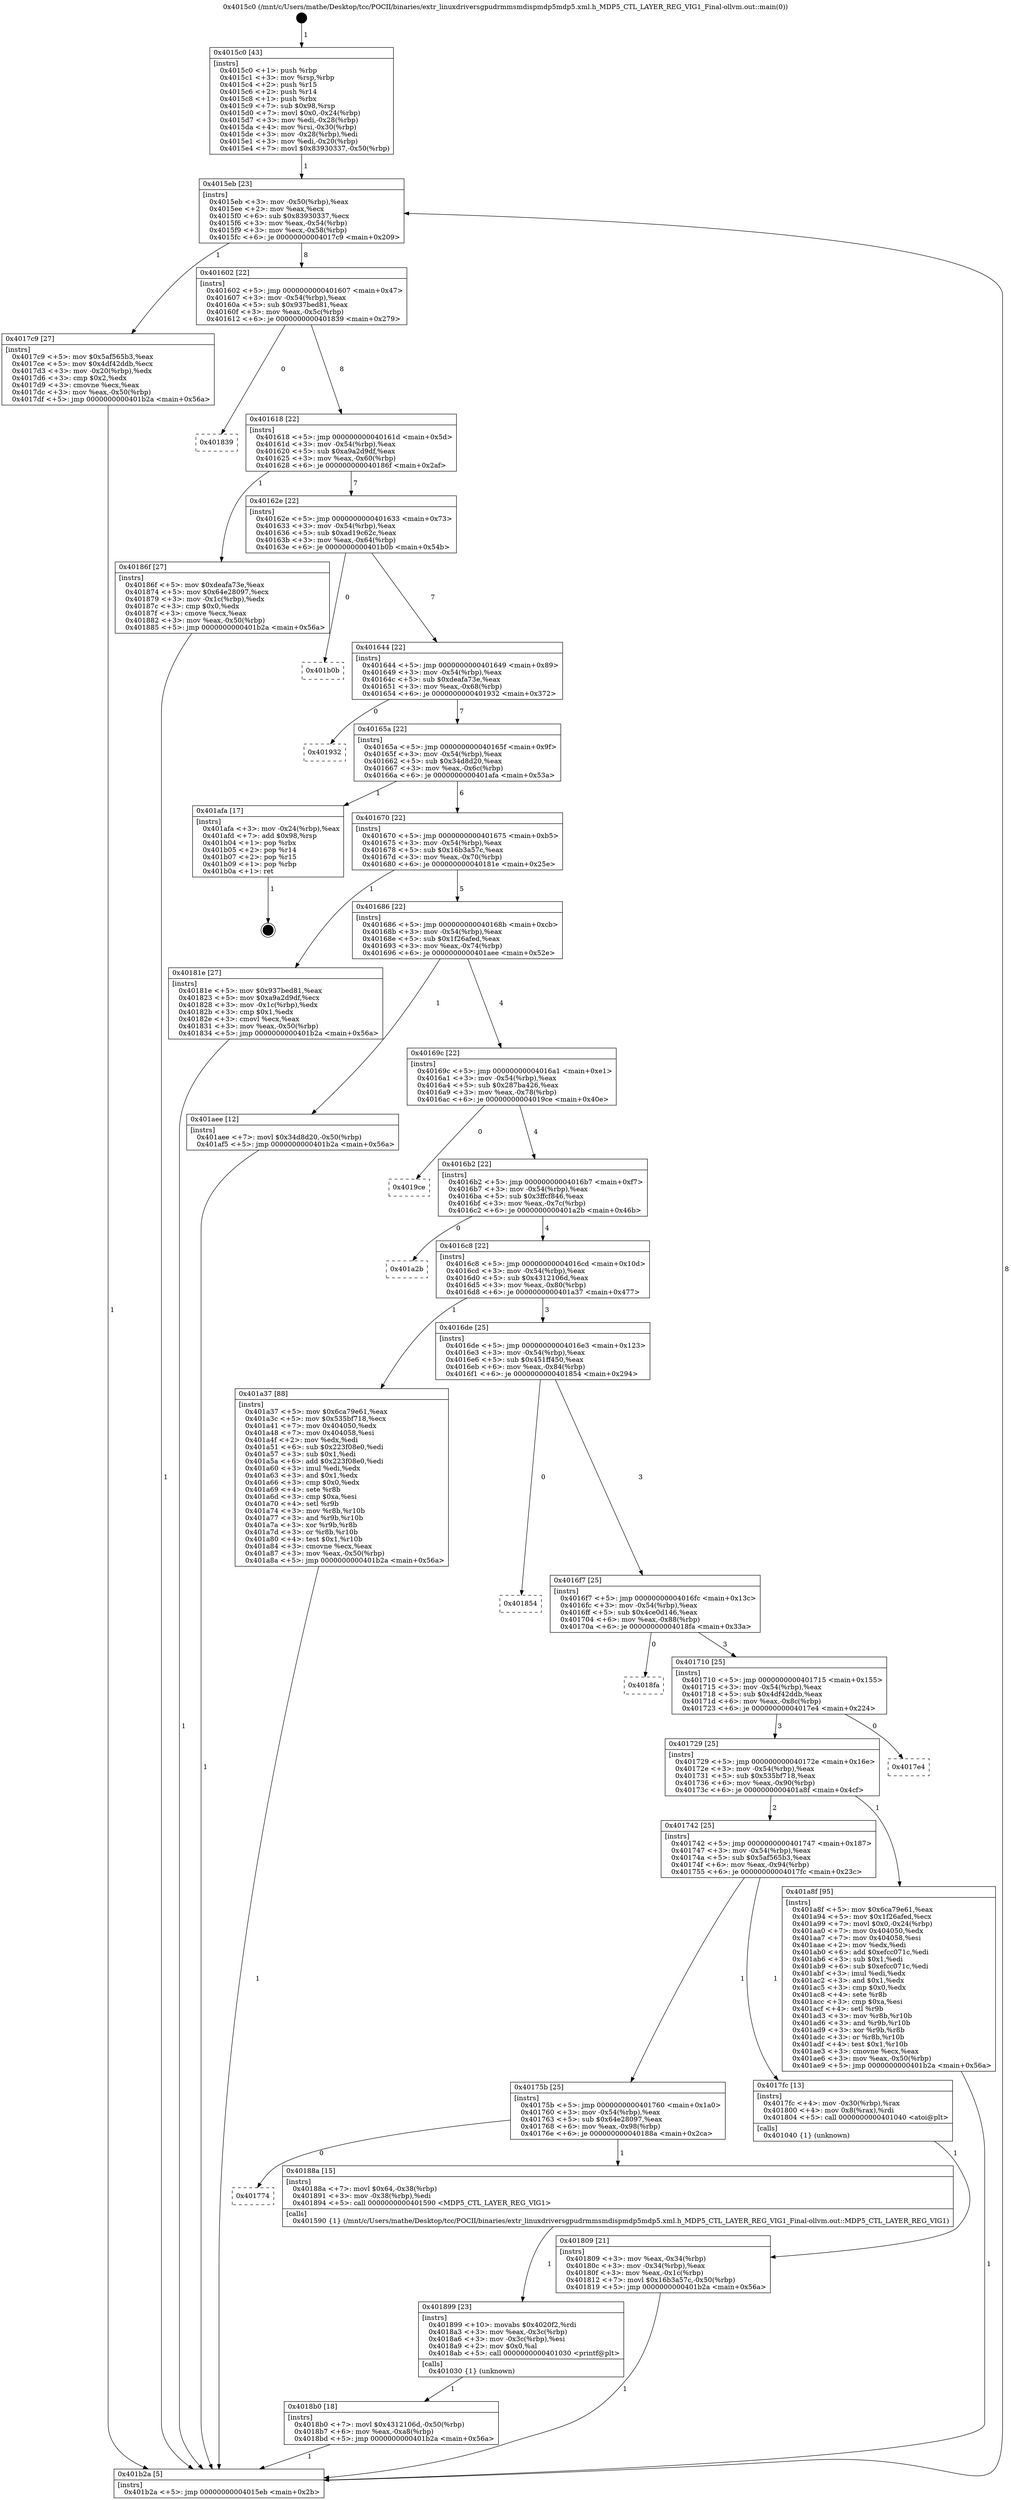 digraph "0x4015c0" {
  label = "0x4015c0 (/mnt/c/Users/mathe/Desktop/tcc/POCII/binaries/extr_linuxdriversgpudrmmsmdispmdp5mdp5.xml.h_MDP5_CTL_LAYER_REG_VIG1_Final-ollvm.out::main(0))"
  labelloc = "t"
  node[shape=record]

  Entry [label="",width=0.3,height=0.3,shape=circle,fillcolor=black,style=filled]
  "0x4015eb" [label="{
     0x4015eb [23]\l
     | [instrs]\l
     &nbsp;&nbsp;0x4015eb \<+3\>: mov -0x50(%rbp),%eax\l
     &nbsp;&nbsp;0x4015ee \<+2\>: mov %eax,%ecx\l
     &nbsp;&nbsp;0x4015f0 \<+6\>: sub $0x83930337,%ecx\l
     &nbsp;&nbsp;0x4015f6 \<+3\>: mov %eax,-0x54(%rbp)\l
     &nbsp;&nbsp;0x4015f9 \<+3\>: mov %ecx,-0x58(%rbp)\l
     &nbsp;&nbsp;0x4015fc \<+6\>: je 00000000004017c9 \<main+0x209\>\l
  }"]
  "0x4017c9" [label="{
     0x4017c9 [27]\l
     | [instrs]\l
     &nbsp;&nbsp;0x4017c9 \<+5\>: mov $0x5af565b3,%eax\l
     &nbsp;&nbsp;0x4017ce \<+5\>: mov $0x4df42ddb,%ecx\l
     &nbsp;&nbsp;0x4017d3 \<+3\>: mov -0x20(%rbp),%edx\l
     &nbsp;&nbsp;0x4017d6 \<+3\>: cmp $0x2,%edx\l
     &nbsp;&nbsp;0x4017d9 \<+3\>: cmovne %ecx,%eax\l
     &nbsp;&nbsp;0x4017dc \<+3\>: mov %eax,-0x50(%rbp)\l
     &nbsp;&nbsp;0x4017df \<+5\>: jmp 0000000000401b2a \<main+0x56a\>\l
  }"]
  "0x401602" [label="{
     0x401602 [22]\l
     | [instrs]\l
     &nbsp;&nbsp;0x401602 \<+5\>: jmp 0000000000401607 \<main+0x47\>\l
     &nbsp;&nbsp;0x401607 \<+3\>: mov -0x54(%rbp),%eax\l
     &nbsp;&nbsp;0x40160a \<+5\>: sub $0x937bed81,%eax\l
     &nbsp;&nbsp;0x40160f \<+3\>: mov %eax,-0x5c(%rbp)\l
     &nbsp;&nbsp;0x401612 \<+6\>: je 0000000000401839 \<main+0x279\>\l
  }"]
  "0x401b2a" [label="{
     0x401b2a [5]\l
     | [instrs]\l
     &nbsp;&nbsp;0x401b2a \<+5\>: jmp 00000000004015eb \<main+0x2b\>\l
  }"]
  "0x4015c0" [label="{
     0x4015c0 [43]\l
     | [instrs]\l
     &nbsp;&nbsp;0x4015c0 \<+1\>: push %rbp\l
     &nbsp;&nbsp;0x4015c1 \<+3\>: mov %rsp,%rbp\l
     &nbsp;&nbsp;0x4015c4 \<+2\>: push %r15\l
     &nbsp;&nbsp;0x4015c6 \<+2\>: push %r14\l
     &nbsp;&nbsp;0x4015c8 \<+1\>: push %rbx\l
     &nbsp;&nbsp;0x4015c9 \<+7\>: sub $0x98,%rsp\l
     &nbsp;&nbsp;0x4015d0 \<+7\>: movl $0x0,-0x24(%rbp)\l
     &nbsp;&nbsp;0x4015d7 \<+3\>: mov %edi,-0x28(%rbp)\l
     &nbsp;&nbsp;0x4015da \<+4\>: mov %rsi,-0x30(%rbp)\l
     &nbsp;&nbsp;0x4015de \<+3\>: mov -0x28(%rbp),%edi\l
     &nbsp;&nbsp;0x4015e1 \<+3\>: mov %edi,-0x20(%rbp)\l
     &nbsp;&nbsp;0x4015e4 \<+7\>: movl $0x83930337,-0x50(%rbp)\l
  }"]
  Exit [label="",width=0.3,height=0.3,shape=circle,fillcolor=black,style=filled,peripheries=2]
  "0x401839" [label="{
     0x401839\l
  }", style=dashed]
  "0x401618" [label="{
     0x401618 [22]\l
     | [instrs]\l
     &nbsp;&nbsp;0x401618 \<+5\>: jmp 000000000040161d \<main+0x5d\>\l
     &nbsp;&nbsp;0x40161d \<+3\>: mov -0x54(%rbp),%eax\l
     &nbsp;&nbsp;0x401620 \<+5\>: sub $0xa9a2d9df,%eax\l
     &nbsp;&nbsp;0x401625 \<+3\>: mov %eax,-0x60(%rbp)\l
     &nbsp;&nbsp;0x401628 \<+6\>: je 000000000040186f \<main+0x2af\>\l
  }"]
  "0x4018b0" [label="{
     0x4018b0 [18]\l
     | [instrs]\l
     &nbsp;&nbsp;0x4018b0 \<+7\>: movl $0x4312106d,-0x50(%rbp)\l
     &nbsp;&nbsp;0x4018b7 \<+6\>: mov %eax,-0xa8(%rbp)\l
     &nbsp;&nbsp;0x4018bd \<+5\>: jmp 0000000000401b2a \<main+0x56a\>\l
  }"]
  "0x40186f" [label="{
     0x40186f [27]\l
     | [instrs]\l
     &nbsp;&nbsp;0x40186f \<+5\>: mov $0xdeafa73e,%eax\l
     &nbsp;&nbsp;0x401874 \<+5\>: mov $0x64e28097,%ecx\l
     &nbsp;&nbsp;0x401879 \<+3\>: mov -0x1c(%rbp),%edx\l
     &nbsp;&nbsp;0x40187c \<+3\>: cmp $0x0,%edx\l
     &nbsp;&nbsp;0x40187f \<+3\>: cmove %ecx,%eax\l
     &nbsp;&nbsp;0x401882 \<+3\>: mov %eax,-0x50(%rbp)\l
     &nbsp;&nbsp;0x401885 \<+5\>: jmp 0000000000401b2a \<main+0x56a\>\l
  }"]
  "0x40162e" [label="{
     0x40162e [22]\l
     | [instrs]\l
     &nbsp;&nbsp;0x40162e \<+5\>: jmp 0000000000401633 \<main+0x73\>\l
     &nbsp;&nbsp;0x401633 \<+3\>: mov -0x54(%rbp),%eax\l
     &nbsp;&nbsp;0x401636 \<+5\>: sub $0xad19c62c,%eax\l
     &nbsp;&nbsp;0x40163b \<+3\>: mov %eax,-0x64(%rbp)\l
     &nbsp;&nbsp;0x40163e \<+6\>: je 0000000000401b0b \<main+0x54b\>\l
  }"]
  "0x401899" [label="{
     0x401899 [23]\l
     | [instrs]\l
     &nbsp;&nbsp;0x401899 \<+10\>: movabs $0x4020f2,%rdi\l
     &nbsp;&nbsp;0x4018a3 \<+3\>: mov %eax,-0x3c(%rbp)\l
     &nbsp;&nbsp;0x4018a6 \<+3\>: mov -0x3c(%rbp),%esi\l
     &nbsp;&nbsp;0x4018a9 \<+2\>: mov $0x0,%al\l
     &nbsp;&nbsp;0x4018ab \<+5\>: call 0000000000401030 \<printf@plt\>\l
     | [calls]\l
     &nbsp;&nbsp;0x401030 \{1\} (unknown)\l
  }"]
  "0x401b0b" [label="{
     0x401b0b\l
  }", style=dashed]
  "0x401644" [label="{
     0x401644 [22]\l
     | [instrs]\l
     &nbsp;&nbsp;0x401644 \<+5\>: jmp 0000000000401649 \<main+0x89\>\l
     &nbsp;&nbsp;0x401649 \<+3\>: mov -0x54(%rbp),%eax\l
     &nbsp;&nbsp;0x40164c \<+5\>: sub $0xdeafa73e,%eax\l
     &nbsp;&nbsp;0x401651 \<+3\>: mov %eax,-0x68(%rbp)\l
     &nbsp;&nbsp;0x401654 \<+6\>: je 0000000000401932 \<main+0x372\>\l
  }"]
  "0x401774" [label="{
     0x401774\l
  }", style=dashed]
  "0x401932" [label="{
     0x401932\l
  }", style=dashed]
  "0x40165a" [label="{
     0x40165a [22]\l
     | [instrs]\l
     &nbsp;&nbsp;0x40165a \<+5\>: jmp 000000000040165f \<main+0x9f\>\l
     &nbsp;&nbsp;0x40165f \<+3\>: mov -0x54(%rbp),%eax\l
     &nbsp;&nbsp;0x401662 \<+5\>: sub $0x34d8d20,%eax\l
     &nbsp;&nbsp;0x401667 \<+3\>: mov %eax,-0x6c(%rbp)\l
     &nbsp;&nbsp;0x40166a \<+6\>: je 0000000000401afa \<main+0x53a\>\l
  }"]
  "0x40188a" [label="{
     0x40188a [15]\l
     | [instrs]\l
     &nbsp;&nbsp;0x40188a \<+7\>: movl $0x64,-0x38(%rbp)\l
     &nbsp;&nbsp;0x401891 \<+3\>: mov -0x38(%rbp),%edi\l
     &nbsp;&nbsp;0x401894 \<+5\>: call 0000000000401590 \<MDP5_CTL_LAYER_REG_VIG1\>\l
     | [calls]\l
     &nbsp;&nbsp;0x401590 \{1\} (/mnt/c/Users/mathe/Desktop/tcc/POCII/binaries/extr_linuxdriversgpudrmmsmdispmdp5mdp5.xml.h_MDP5_CTL_LAYER_REG_VIG1_Final-ollvm.out::MDP5_CTL_LAYER_REG_VIG1)\l
  }"]
  "0x401afa" [label="{
     0x401afa [17]\l
     | [instrs]\l
     &nbsp;&nbsp;0x401afa \<+3\>: mov -0x24(%rbp),%eax\l
     &nbsp;&nbsp;0x401afd \<+7\>: add $0x98,%rsp\l
     &nbsp;&nbsp;0x401b04 \<+1\>: pop %rbx\l
     &nbsp;&nbsp;0x401b05 \<+2\>: pop %r14\l
     &nbsp;&nbsp;0x401b07 \<+2\>: pop %r15\l
     &nbsp;&nbsp;0x401b09 \<+1\>: pop %rbp\l
     &nbsp;&nbsp;0x401b0a \<+1\>: ret\l
  }"]
  "0x401670" [label="{
     0x401670 [22]\l
     | [instrs]\l
     &nbsp;&nbsp;0x401670 \<+5\>: jmp 0000000000401675 \<main+0xb5\>\l
     &nbsp;&nbsp;0x401675 \<+3\>: mov -0x54(%rbp),%eax\l
     &nbsp;&nbsp;0x401678 \<+5\>: sub $0x16b3a57c,%eax\l
     &nbsp;&nbsp;0x40167d \<+3\>: mov %eax,-0x70(%rbp)\l
     &nbsp;&nbsp;0x401680 \<+6\>: je 000000000040181e \<main+0x25e\>\l
  }"]
  "0x401809" [label="{
     0x401809 [21]\l
     | [instrs]\l
     &nbsp;&nbsp;0x401809 \<+3\>: mov %eax,-0x34(%rbp)\l
     &nbsp;&nbsp;0x40180c \<+3\>: mov -0x34(%rbp),%eax\l
     &nbsp;&nbsp;0x40180f \<+3\>: mov %eax,-0x1c(%rbp)\l
     &nbsp;&nbsp;0x401812 \<+7\>: movl $0x16b3a57c,-0x50(%rbp)\l
     &nbsp;&nbsp;0x401819 \<+5\>: jmp 0000000000401b2a \<main+0x56a\>\l
  }"]
  "0x40181e" [label="{
     0x40181e [27]\l
     | [instrs]\l
     &nbsp;&nbsp;0x40181e \<+5\>: mov $0x937bed81,%eax\l
     &nbsp;&nbsp;0x401823 \<+5\>: mov $0xa9a2d9df,%ecx\l
     &nbsp;&nbsp;0x401828 \<+3\>: mov -0x1c(%rbp),%edx\l
     &nbsp;&nbsp;0x40182b \<+3\>: cmp $0x1,%edx\l
     &nbsp;&nbsp;0x40182e \<+3\>: cmovl %ecx,%eax\l
     &nbsp;&nbsp;0x401831 \<+3\>: mov %eax,-0x50(%rbp)\l
     &nbsp;&nbsp;0x401834 \<+5\>: jmp 0000000000401b2a \<main+0x56a\>\l
  }"]
  "0x401686" [label="{
     0x401686 [22]\l
     | [instrs]\l
     &nbsp;&nbsp;0x401686 \<+5\>: jmp 000000000040168b \<main+0xcb\>\l
     &nbsp;&nbsp;0x40168b \<+3\>: mov -0x54(%rbp),%eax\l
     &nbsp;&nbsp;0x40168e \<+5\>: sub $0x1f26afed,%eax\l
     &nbsp;&nbsp;0x401693 \<+3\>: mov %eax,-0x74(%rbp)\l
     &nbsp;&nbsp;0x401696 \<+6\>: je 0000000000401aee \<main+0x52e\>\l
  }"]
  "0x40175b" [label="{
     0x40175b [25]\l
     | [instrs]\l
     &nbsp;&nbsp;0x40175b \<+5\>: jmp 0000000000401760 \<main+0x1a0\>\l
     &nbsp;&nbsp;0x401760 \<+3\>: mov -0x54(%rbp),%eax\l
     &nbsp;&nbsp;0x401763 \<+5\>: sub $0x64e28097,%eax\l
     &nbsp;&nbsp;0x401768 \<+6\>: mov %eax,-0x98(%rbp)\l
     &nbsp;&nbsp;0x40176e \<+6\>: je 000000000040188a \<main+0x2ca\>\l
  }"]
  "0x401aee" [label="{
     0x401aee [12]\l
     | [instrs]\l
     &nbsp;&nbsp;0x401aee \<+7\>: movl $0x34d8d20,-0x50(%rbp)\l
     &nbsp;&nbsp;0x401af5 \<+5\>: jmp 0000000000401b2a \<main+0x56a\>\l
  }"]
  "0x40169c" [label="{
     0x40169c [22]\l
     | [instrs]\l
     &nbsp;&nbsp;0x40169c \<+5\>: jmp 00000000004016a1 \<main+0xe1\>\l
     &nbsp;&nbsp;0x4016a1 \<+3\>: mov -0x54(%rbp),%eax\l
     &nbsp;&nbsp;0x4016a4 \<+5\>: sub $0x287ba426,%eax\l
     &nbsp;&nbsp;0x4016a9 \<+3\>: mov %eax,-0x78(%rbp)\l
     &nbsp;&nbsp;0x4016ac \<+6\>: je 00000000004019ce \<main+0x40e\>\l
  }"]
  "0x4017fc" [label="{
     0x4017fc [13]\l
     | [instrs]\l
     &nbsp;&nbsp;0x4017fc \<+4\>: mov -0x30(%rbp),%rax\l
     &nbsp;&nbsp;0x401800 \<+4\>: mov 0x8(%rax),%rdi\l
     &nbsp;&nbsp;0x401804 \<+5\>: call 0000000000401040 \<atoi@plt\>\l
     | [calls]\l
     &nbsp;&nbsp;0x401040 \{1\} (unknown)\l
  }"]
  "0x4019ce" [label="{
     0x4019ce\l
  }", style=dashed]
  "0x4016b2" [label="{
     0x4016b2 [22]\l
     | [instrs]\l
     &nbsp;&nbsp;0x4016b2 \<+5\>: jmp 00000000004016b7 \<main+0xf7\>\l
     &nbsp;&nbsp;0x4016b7 \<+3\>: mov -0x54(%rbp),%eax\l
     &nbsp;&nbsp;0x4016ba \<+5\>: sub $0x3ffcf846,%eax\l
     &nbsp;&nbsp;0x4016bf \<+3\>: mov %eax,-0x7c(%rbp)\l
     &nbsp;&nbsp;0x4016c2 \<+6\>: je 0000000000401a2b \<main+0x46b\>\l
  }"]
  "0x401742" [label="{
     0x401742 [25]\l
     | [instrs]\l
     &nbsp;&nbsp;0x401742 \<+5\>: jmp 0000000000401747 \<main+0x187\>\l
     &nbsp;&nbsp;0x401747 \<+3\>: mov -0x54(%rbp),%eax\l
     &nbsp;&nbsp;0x40174a \<+5\>: sub $0x5af565b3,%eax\l
     &nbsp;&nbsp;0x40174f \<+6\>: mov %eax,-0x94(%rbp)\l
     &nbsp;&nbsp;0x401755 \<+6\>: je 00000000004017fc \<main+0x23c\>\l
  }"]
  "0x401a2b" [label="{
     0x401a2b\l
  }", style=dashed]
  "0x4016c8" [label="{
     0x4016c8 [22]\l
     | [instrs]\l
     &nbsp;&nbsp;0x4016c8 \<+5\>: jmp 00000000004016cd \<main+0x10d\>\l
     &nbsp;&nbsp;0x4016cd \<+3\>: mov -0x54(%rbp),%eax\l
     &nbsp;&nbsp;0x4016d0 \<+5\>: sub $0x4312106d,%eax\l
     &nbsp;&nbsp;0x4016d5 \<+3\>: mov %eax,-0x80(%rbp)\l
     &nbsp;&nbsp;0x4016d8 \<+6\>: je 0000000000401a37 \<main+0x477\>\l
  }"]
  "0x401a8f" [label="{
     0x401a8f [95]\l
     | [instrs]\l
     &nbsp;&nbsp;0x401a8f \<+5\>: mov $0x6ca79e61,%eax\l
     &nbsp;&nbsp;0x401a94 \<+5\>: mov $0x1f26afed,%ecx\l
     &nbsp;&nbsp;0x401a99 \<+7\>: movl $0x0,-0x24(%rbp)\l
     &nbsp;&nbsp;0x401aa0 \<+7\>: mov 0x404050,%edx\l
     &nbsp;&nbsp;0x401aa7 \<+7\>: mov 0x404058,%esi\l
     &nbsp;&nbsp;0x401aae \<+2\>: mov %edx,%edi\l
     &nbsp;&nbsp;0x401ab0 \<+6\>: add $0xefcc071c,%edi\l
     &nbsp;&nbsp;0x401ab6 \<+3\>: sub $0x1,%edi\l
     &nbsp;&nbsp;0x401ab9 \<+6\>: sub $0xefcc071c,%edi\l
     &nbsp;&nbsp;0x401abf \<+3\>: imul %edi,%edx\l
     &nbsp;&nbsp;0x401ac2 \<+3\>: and $0x1,%edx\l
     &nbsp;&nbsp;0x401ac5 \<+3\>: cmp $0x0,%edx\l
     &nbsp;&nbsp;0x401ac8 \<+4\>: sete %r8b\l
     &nbsp;&nbsp;0x401acc \<+3\>: cmp $0xa,%esi\l
     &nbsp;&nbsp;0x401acf \<+4\>: setl %r9b\l
     &nbsp;&nbsp;0x401ad3 \<+3\>: mov %r8b,%r10b\l
     &nbsp;&nbsp;0x401ad6 \<+3\>: and %r9b,%r10b\l
     &nbsp;&nbsp;0x401ad9 \<+3\>: xor %r9b,%r8b\l
     &nbsp;&nbsp;0x401adc \<+3\>: or %r8b,%r10b\l
     &nbsp;&nbsp;0x401adf \<+4\>: test $0x1,%r10b\l
     &nbsp;&nbsp;0x401ae3 \<+3\>: cmovne %ecx,%eax\l
     &nbsp;&nbsp;0x401ae6 \<+3\>: mov %eax,-0x50(%rbp)\l
     &nbsp;&nbsp;0x401ae9 \<+5\>: jmp 0000000000401b2a \<main+0x56a\>\l
  }"]
  "0x401a37" [label="{
     0x401a37 [88]\l
     | [instrs]\l
     &nbsp;&nbsp;0x401a37 \<+5\>: mov $0x6ca79e61,%eax\l
     &nbsp;&nbsp;0x401a3c \<+5\>: mov $0x535bf718,%ecx\l
     &nbsp;&nbsp;0x401a41 \<+7\>: mov 0x404050,%edx\l
     &nbsp;&nbsp;0x401a48 \<+7\>: mov 0x404058,%esi\l
     &nbsp;&nbsp;0x401a4f \<+2\>: mov %edx,%edi\l
     &nbsp;&nbsp;0x401a51 \<+6\>: sub $0x223f08e0,%edi\l
     &nbsp;&nbsp;0x401a57 \<+3\>: sub $0x1,%edi\l
     &nbsp;&nbsp;0x401a5a \<+6\>: add $0x223f08e0,%edi\l
     &nbsp;&nbsp;0x401a60 \<+3\>: imul %edi,%edx\l
     &nbsp;&nbsp;0x401a63 \<+3\>: and $0x1,%edx\l
     &nbsp;&nbsp;0x401a66 \<+3\>: cmp $0x0,%edx\l
     &nbsp;&nbsp;0x401a69 \<+4\>: sete %r8b\l
     &nbsp;&nbsp;0x401a6d \<+3\>: cmp $0xa,%esi\l
     &nbsp;&nbsp;0x401a70 \<+4\>: setl %r9b\l
     &nbsp;&nbsp;0x401a74 \<+3\>: mov %r8b,%r10b\l
     &nbsp;&nbsp;0x401a77 \<+3\>: and %r9b,%r10b\l
     &nbsp;&nbsp;0x401a7a \<+3\>: xor %r9b,%r8b\l
     &nbsp;&nbsp;0x401a7d \<+3\>: or %r8b,%r10b\l
     &nbsp;&nbsp;0x401a80 \<+4\>: test $0x1,%r10b\l
     &nbsp;&nbsp;0x401a84 \<+3\>: cmovne %ecx,%eax\l
     &nbsp;&nbsp;0x401a87 \<+3\>: mov %eax,-0x50(%rbp)\l
     &nbsp;&nbsp;0x401a8a \<+5\>: jmp 0000000000401b2a \<main+0x56a\>\l
  }"]
  "0x4016de" [label="{
     0x4016de [25]\l
     | [instrs]\l
     &nbsp;&nbsp;0x4016de \<+5\>: jmp 00000000004016e3 \<main+0x123\>\l
     &nbsp;&nbsp;0x4016e3 \<+3\>: mov -0x54(%rbp),%eax\l
     &nbsp;&nbsp;0x4016e6 \<+5\>: sub $0x451ff450,%eax\l
     &nbsp;&nbsp;0x4016eb \<+6\>: mov %eax,-0x84(%rbp)\l
     &nbsp;&nbsp;0x4016f1 \<+6\>: je 0000000000401854 \<main+0x294\>\l
  }"]
  "0x401729" [label="{
     0x401729 [25]\l
     | [instrs]\l
     &nbsp;&nbsp;0x401729 \<+5\>: jmp 000000000040172e \<main+0x16e\>\l
     &nbsp;&nbsp;0x40172e \<+3\>: mov -0x54(%rbp),%eax\l
     &nbsp;&nbsp;0x401731 \<+5\>: sub $0x535bf718,%eax\l
     &nbsp;&nbsp;0x401736 \<+6\>: mov %eax,-0x90(%rbp)\l
     &nbsp;&nbsp;0x40173c \<+6\>: je 0000000000401a8f \<main+0x4cf\>\l
  }"]
  "0x401854" [label="{
     0x401854\l
  }", style=dashed]
  "0x4016f7" [label="{
     0x4016f7 [25]\l
     | [instrs]\l
     &nbsp;&nbsp;0x4016f7 \<+5\>: jmp 00000000004016fc \<main+0x13c\>\l
     &nbsp;&nbsp;0x4016fc \<+3\>: mov -0x54(%rbp),%eax\l
     &nbsp;&nbsp;0x4016ff \<+5\>: sub $0x4ce0d146,%eax\l
     &nbsp;&nbsp;0x401704 \<+6\>: mov %eax,-0x88(%rbp)\l
     &nbsp;&nbsp;0x40170a \<+6\>: je 00000000004018fa \<main+0x33a\>\l
  }"]
  "0x4017e4" [label="{
     0x4017e4\l
  }", style=dashed]
  "0x4018fa" [label="{
     0x4018fa\l
  }", style=dashed]
  "0x401710" [label="{
     0x401710 [25]\l
     | [instrs]\l
     &nbsp;&nbsp;0x401710 \<+5\>: jmp 0000000000401715 \<main+0x155\>\l
     &nbsp;&nbsp;0x401715 \<+3\>: mov -0x54(%rbp),%eax\l
     &nbsp;&nbsp;0x401718 \<+5\>: sub $0x4df42ddb,%eax\l
     &nbsp;&nbsp;0x40171d \<+6\>: mov %eax,-0x8c(%rbp)\l
     &nbsp;&nbsp;0x401723 \<+6\>: je 00000000004017e4 \<main+0x224\>\l
  }"]
  Entry -> "0x4015c0" [label=" 1"]
  "0x4015eb" -> "0x4017c9" [label=" 1"]
  "0x4015eb" -> "0x401602" [label=" 8"]
  "0x4017c9" -> "0x401b2a" [label=" 1"]
  "0x4015c0" -> "0x4015eb" [label=" 1"]
  "0x401b2a" -> "0x4015eb" [label=" 8"]
  "0x401afa" -> Exit [label=" 1"]
  "0x401602" -> "0x401839" [label=" 0"]
  "0x401602" -> "0x401618" [label=" 8"]
  "0x401aee" -> "0x401b2a" [label=" 1"]
  "0x401618" -> "0x40186f" [label=" 1"]
  "0x401618" -> "0x40162e" [label=" 7"]
  "0x401a8f" -> "0x401b2a" [label=" 1"]
  "0x40162e" -> "0x401b0b" [label=" 0"]
  "0x40162e" -> "0x401644" [label=" 7"]
  "0x401a37" -> "0x401b2a" [label=" 1"]
  "0x401644" -> "0x401932" [label=" 0"]
  "0x401644" -> "0x40165a" [label=" 7"]
  "0x4018b0" -> "0x401b2a" [label=" 1"]
  "0x40165a" -> "0x401afa" [label=" 1"]
  "0x40165a" -> "0x401670" [label=" 6"]
  "0x401899" -> "0x4018b0" [label=" 1"]
  "0x401670" -> "0x40181e" [label=" 1"]
  "0x401670" -> "0x401686" [label=" 5"]
  "0x40175b" -> "0x401774" [label=" 0"]
  "0x401686" -> "0x401aee" [label=" 1"]
  "0x401686" -> "0x40169c" [label=" 4"]
  "0x40175b" -> "0x40188a" [label=" 1"]
  "0x40169c" -> "0x4019ce" [label=" 0"]
  "0x40169c" -> "0x4016b2" [label=" 4"]
  "0x40188a" -> "0x401899" [label=" 1"]
  "0x4016b2" -> "0x401a2b" [label=" 0"]
  "0x4016b2" -> "0x4016c8" [label=" 4"]
  "0x40181e" -> "0x401b2a" [label=" 1"]
  "0x4016c8" -> "0x401a37" [label=" 1"]
  "0x4016c8" -> "0x4016de" [label=" 3"]
  "0x401809" -> "0x401b2a" [label=" 1"]
  "0x4016de" -> "0x401854" [label=" 0"]
  "0x4016de" -> "0x4016f7" [label=" 3"]
  "0x401742" -> "0x40175b" [label=" 1"]
  "0x4016f7" -> "0x4018fa" [label=" 0"]
  "0x4016f7" -> "0x401710" [label=" 3"]
  "0x401742" -> "0x4017fc" [label=" 1"]
  "0x401710" -> "0x4017e4" [label=" 0"]
  "0x401710" -> "0x401729" [label=" 3"]
  "0x4017fc" -> "0x401809" [label=" 1"]
  "0x401729" -> "0x401a8f" [label=" 1"]
  "0x401729" -> "0x401742" [label=" 2"]
  "0x40186f" -> "0x401b2a" [label=" 1"]
}
